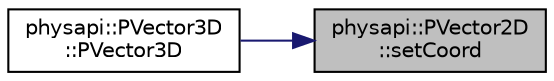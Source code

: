 digraph "physapi::PVector2D::setCoord"
{
 // LATEX_PDF_SIZE
  edge [fontname="Helvetica",fontsize="10",labelfontname="Helvetica",labelfontsize="10"];
  node [fontname="Helvetica",fontsize="10",shape=record];
  rankdir="RL";
  Node1 [label="physapi::PVector2D\l::setCoord",height=0.2,width=0.4,color="black", fillcolor="grey75", style="filled", fontcolor="black",tooltip="Set new coordinates (x, y) or ( , )."];
  Node1 -> Node2 [dir="back",color="midnightblue",fontsize="10",style="solid"];
  Node2 [label="physapi::PVector3D\l::PVector3D",height=0.2,width=0.4,color="black", fillcolor="white", style="filled",URL="$classphysapi_1_1_p_vector3_d.html#a4d219a6a7ea9fd6d76ed27e01f5d12d7",tooltip="Construct a new 3D-vector with the specified coordinates."];
}
